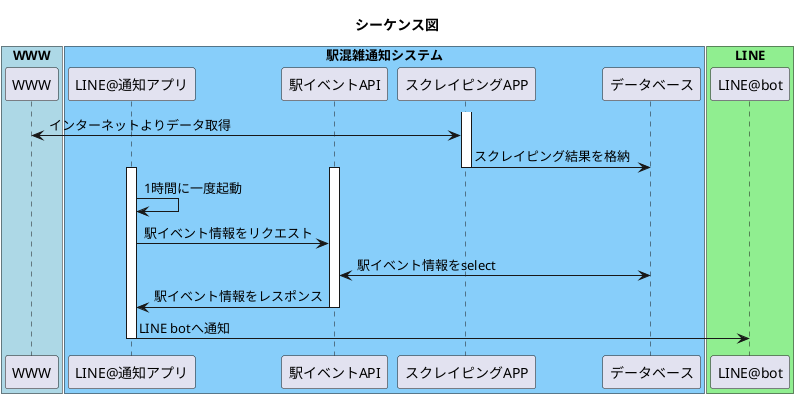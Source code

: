@startuml

title シーケンス図

box "WWW" #LightBlue
  participant "WWW" as internet
end box

box "駅混雑通知システム" #LightSkyBlue
  participant "LINE@通知アプリ" as app
  participant "駅イベントAPI" as api
  participant "スクレイピングAPP" as appdb
  participant "データベース" as db
end box

box "LINE" #LightGreen
  participant "LINE@bot" as line
end box

activate appdb
internet <-> appdb : インターネットよりデータ取得
appdb -> db : スクレイピング結果を格納
deactivate appdb

activate app
activate api
app -> app : 1時間に一度起動
app -> api : 駅イベント情報をリクエスト
api <-> db : 駅イベント情報をselect
app <- api : 駅イベント情報をレスポンス
deactivate api
app -> line : LINE botへ通知
deactivate app

@enduml